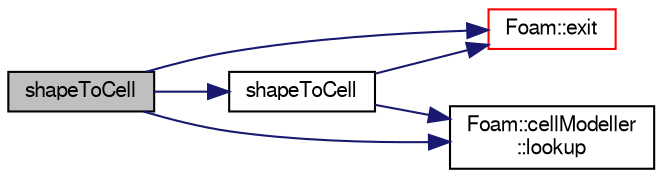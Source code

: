digraph "shapeToCell"
{
  bgcolor="transparent";
  edge [fontname="FreeSans",fontsize="10",labelfontname="FreeSans",labelfontsize="10"];
  node [fontname="FreeSans",fontsize="10",shape=record];
  rankdir="LR";
  Node51 [label="shapeToCell",height=0.2,width=0.4,color="black", fillcolor="grey75", style="filled", fontcolor="black"];
  Node51 -> Node52 [color="midnightblue",fontsize="10",style="solid",fontname="FreeSans"];
  Node52 [label="Foam::exit",height=0.2,width=0.4,color="red",URL="$a21124.html#a06ca7250d8e89caf05243ec094843642"];
  Node51 -> Node99 [color="midnightblue",fontsize="10",style="solid",fontname="FreeSans"];
  Node99 [label="Foam::cellModeller\l::lookup",height=0.2,width=0.4,color="black",URL="$a27202.html#a30ec02a02fa2b4111091919a88f51242",tooltip="Look up a model by name and return a pointer to the model or NULL. "];
  Node51 -> Node100 [color="midnightblue",fontsize="10",style="solid",fontname="FreeSans"];
  Node100 [label="shapeToCell",height=0.2,width=0.4,color="black",URL="$a25318.html#afc50905d4880dec54ba940029d7d31ba",tooltip="Construct from components. "];
  Node100 -> Node52 [color="midnightblue",fontsize="10",style="solid",fontname="FreeSans"];
  Node100 -> Node99 [color="midnightblue",fontsize="10",style="solid",fontname="FreeSans"];
}
